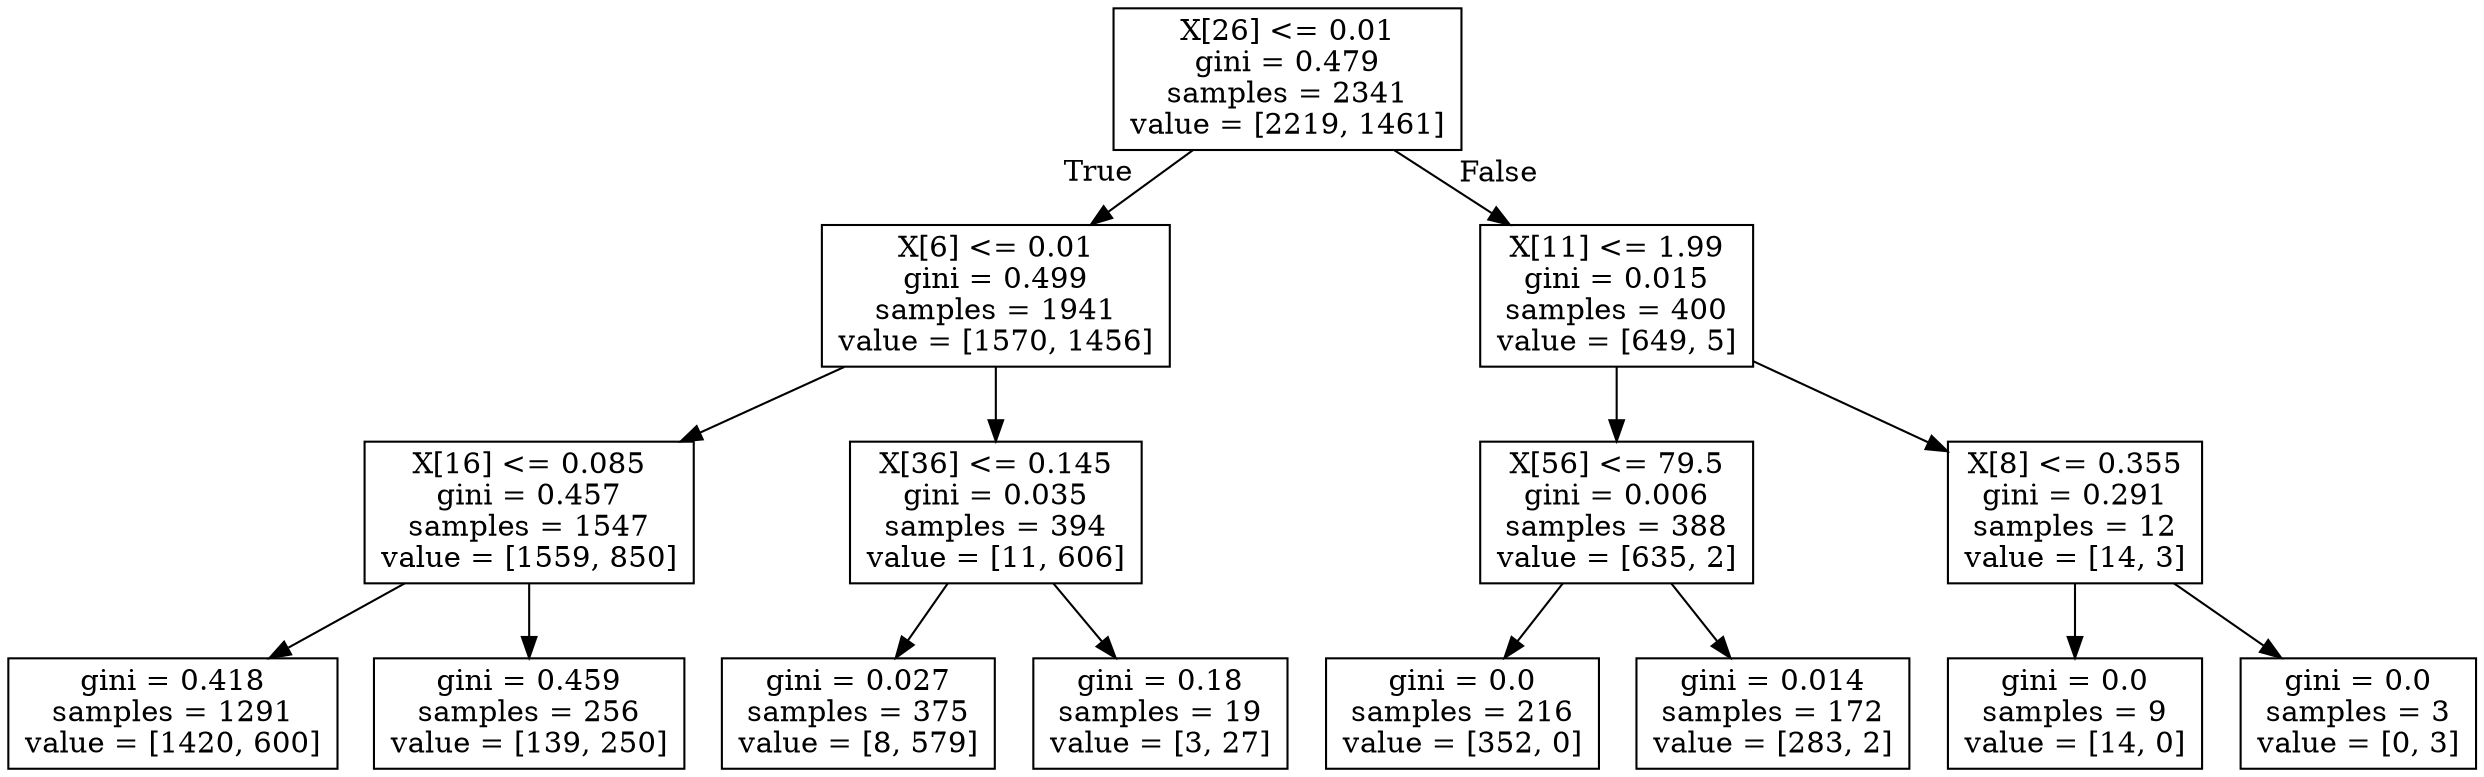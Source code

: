 digraph Tree {
node [shape=box] ;
0 [label="X[26] <= 0.01\ngini = 0.479\nsamples = 2341\nvalue = [2219, 1461]"] ;
1 [label="X[6] <= 0.01\ngini = 0.499\nsamples = 1941\nvalue = [1570, 1456]"] ;
0 -> 1 [labeldistance=2.5, labelangle=45, headlabel="True"] ;
2 [label="X[16] <= 0.085\ngini = 0.457\nsamples = 1547\nvalue = [1559, 850]"] ;
1 -> 2 ;
3 [label="gini = 0.418\nsamples = 1291\nvalue = [1420, 600]"] ;
2 -> 3 ;
4 [label="gini = 0.459\nsamples = 256\nvalue = [139, 250]"] ;
2 -> 4 ;
5 [label="X[36] <= 0.145\ngini = 0.035\nsamples = 394\nvalue = [11, 606]"] ;
1 -> 5 ;
6 [label="gini = 0.027\nsamples = 375\nvalue = [8, 579]"] ;
5 -> 6 ;
7 [label="gini = 0.18\nsamples = 19\nvalue = [3, 27]"] ;
5 -> 7 ;
8 [label="X[11] <= 1.99\ngini = 0.015\nsamples = 400\nvalue = [649, 5]"] ;
0 -> 8 [labeldistance=2.5, labelangle=-45, headlabel="False"] ;
9 [label="X[56] <= 79.5\ngini = 0.006\nsamples = 388\nvalue = [635, 2]"] ;
8 -> 9 ;
10 [label="gini = 0.0\nsamples = 216\nvalue = [352, 0]"] ;
9 -> 10 ;
11 [label="gini = 0.014\nsamples = 172\nvalue = [283, 2]"] ;
9 -> 11 ;
12 [label="X[8] <= 0.355\ngini = 0.291\nsamples = 12\nvalue = [14, 3]"] ;
8 -> 12 ;
13 [label="gini = 0.0\nsamples = 9\nvalue = [14, 0]"] ;
12 -> 13 ;
14 [label="gini = 0.0\nsamples = 3\nvalue = [0, 3]"] ;
12 -> 14 ;
}